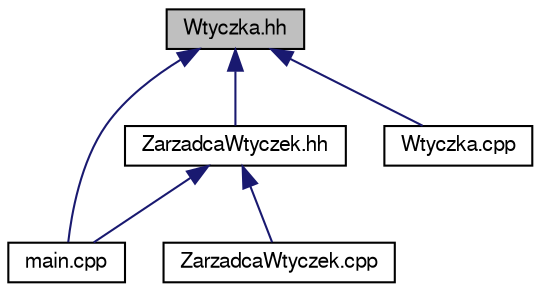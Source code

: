 digraph "Wtyczka.hh"
{
  edge [fontname="FreeSans",fontsize="10",labelfontname="FreeSans",labelfontsize="10"];
  node [fontname="FreeSans",fontsize="10",shape=record];
  Node1 [label="Wtyczka.hh",height=0.2,width=0.4,color="black", fillcolor="grey75", style="filled", fontcolor="black"];
  Node1 -> Node2 [dir="back",color="midnightblue",fontsize="10",style="solid",fontname="FreeSans"];
  Node2 [label="ZarzadcaWtyczek.hh",height=0.2,width=0.4,color="black", fillcolor="white", style="filled",URL="$_zarzadca_wtyczek_8hh.html",tooltip="Definicja klasy ZarzadcaWtyczek.hh. "];
  Node2 -> Node3 [dir="back",color="midnightblue",fontsize="10",style="solid",fontname="FreeSans"];
  Node3 [label="main.cpp",height=0.2,width=0.4,color="black", fillcolor="white", style="filled",URL="$main_8cpp.html"];
  Node2 -> Node4 [dir="back",color="midnightblue",fontsize="10",style="solid",fontname="FreeSans"];
  Node4 [label="ZarzadcaWtyczek.cpp",height=0.2,width=0.4,color="black", fillcolor="white", style="filled",URL="$_zarzadca_wtyczek_8cpp.html"];
  Node1 -> Node3 [dir="back",color="midnightblue",fontsize="10",style="solid",fontname="FreeSans"];
  Node1 -> Node5 [dir="back",color="midnightblue",fontsize="10",style="solid",fontname="FreeSans"];
  Node5 [label="Wtyczka.cpp",height=0.2,width=0.4,color="black", fillcolor="white", style="filled",URL="$_wtyczka_8cpp.html"];
}

